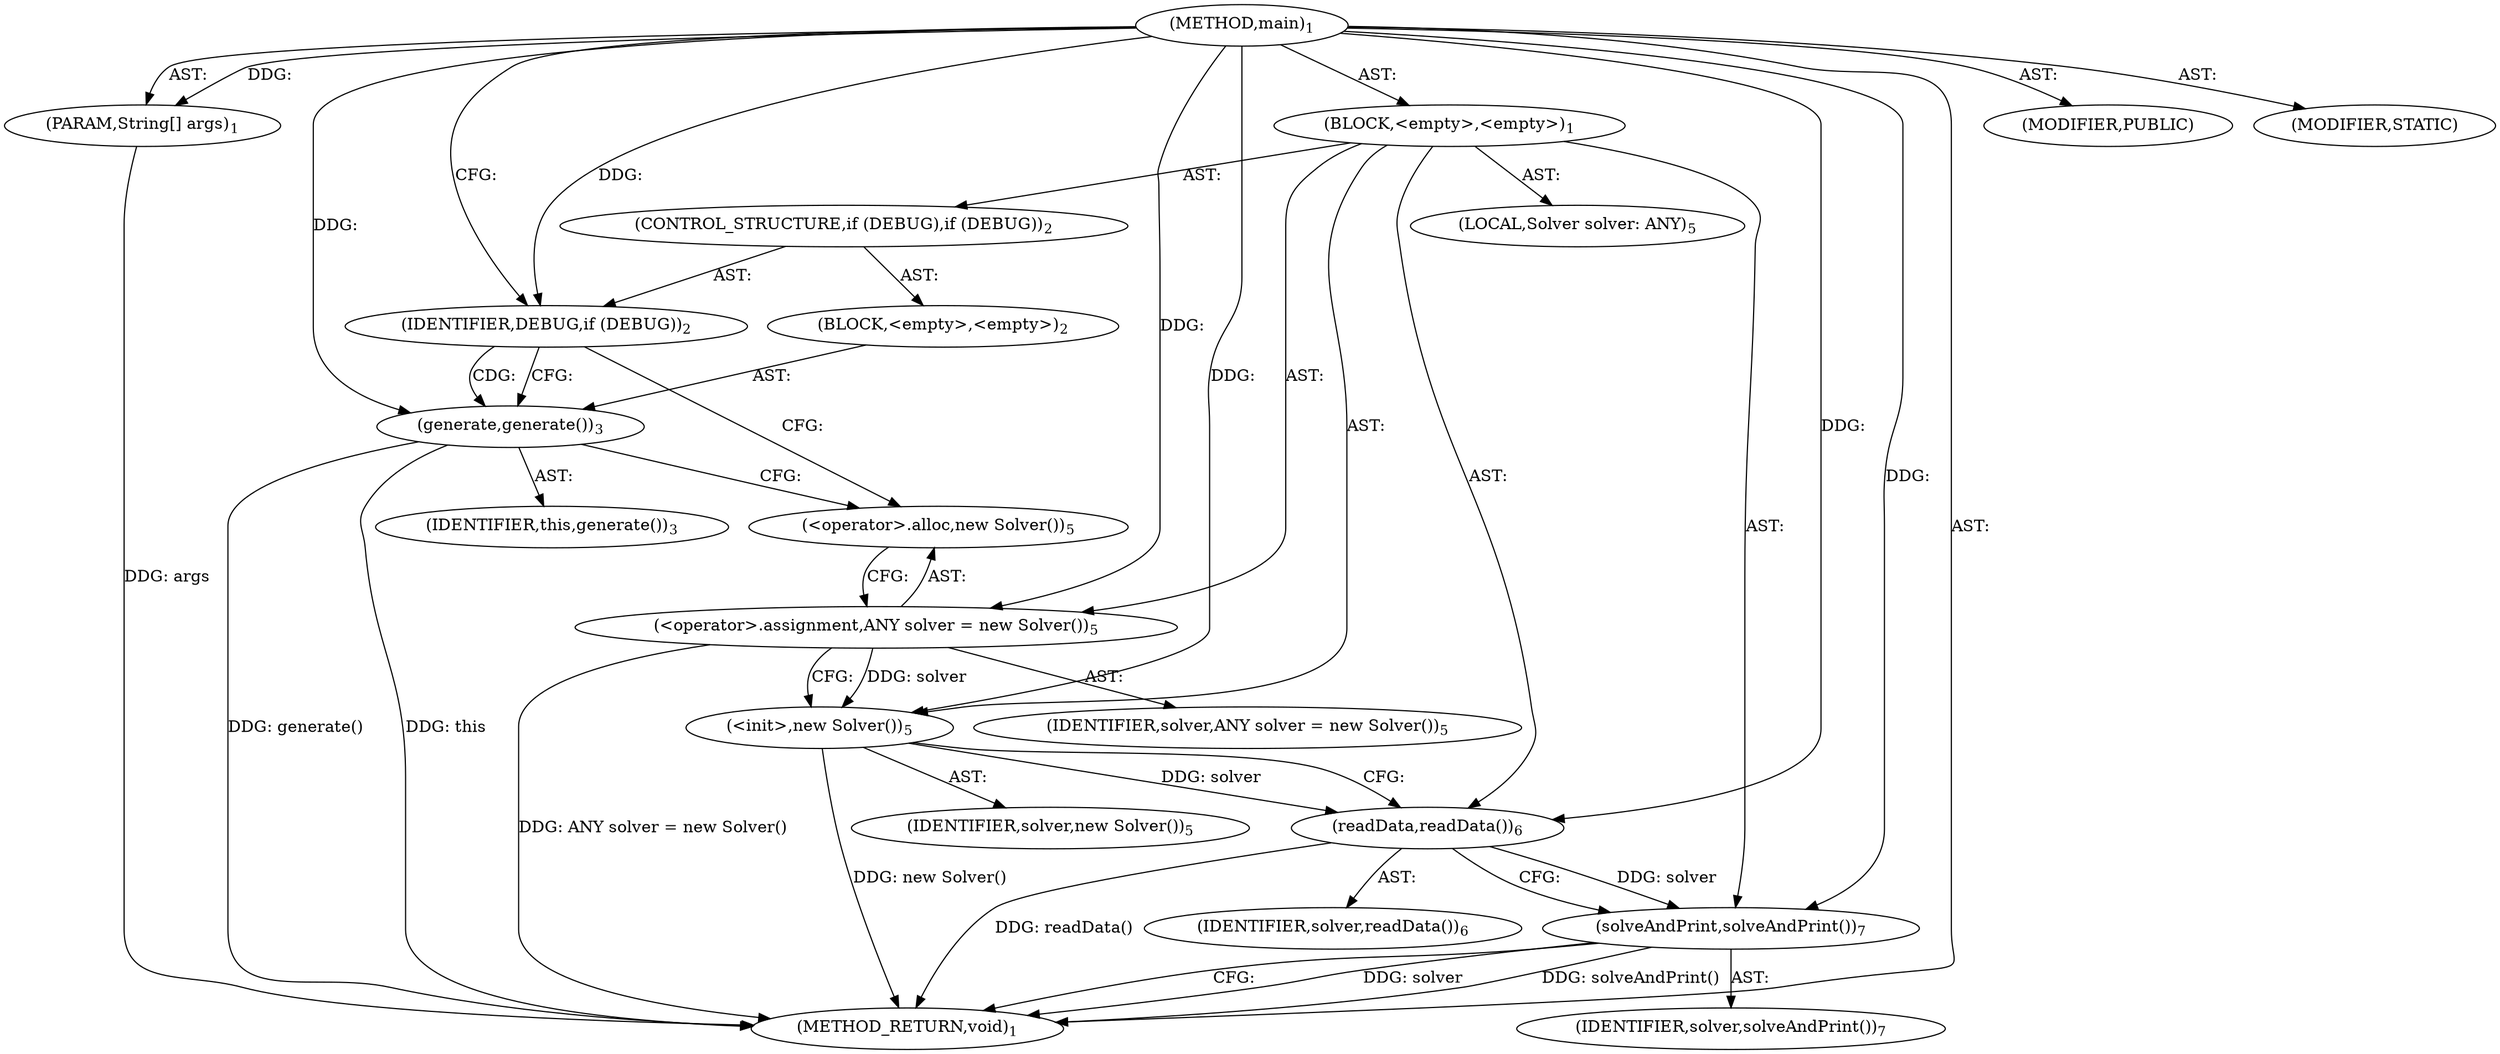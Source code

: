 digraph "main" {  
"19" [label = <(METHOD,main)<SUB>1</SUB>> ]
"20" [label = <(PARAM,String[] args)<SUB>1</SUB>> ]
"21" [label = <(BLOCK,&lt;empty&gt;,&lt;empty&gt;)<SUB>1</SUB>> ]
"22" [label = <(CONTROL_STRUCTURE,if (DEBUG),if (DEBUG))<SUB>2</SUB>> ]
"23" [label = <(IDENTIFIER,DEBUG,if (DEBUG))<SUB>2</SUB>> ]
"24" [label = <(BLOCK,&lt;empty&gt;,&lt;empty&gt;)<SUB>2</SUB>> ]
"25" [label = <(generate,generate())<SUB>3</SUB>> ]
"26" [label = <(IDENTIFIER,this,generate())<SUB>3</SUB>> ]
"4" [label = <(LOCAL,Solver solver: ANY)<SUB>5</SUB>> ]
"27" [label = <(&lt;operator&gt;.assignment,ANY solver = new Solver())<SUB>5</SUB>> ]
"28" [label = <(IDENTIFIER,solver,ANY solver = new Solver())<SUB>5</SUB>> ]
"29" [label = <(&lt;operator&gt;.alloc,new Solver())<SUB>5</SUB>> ]
"30" [label = <(&lt;init&gt;,new Solver())<SUB>5</SUB>> ]
"3" [label = <(IDENTIFIER,solver,new Solver())<SUB>5</SUB>> ]
"31" [label = <(readData,readData())<SUB>6</SUB>> ]
"32" [label = <(IDENTIFIER,solver,readData())<SUB>6</SUB>> ]
"33" [label = <(solveAndPrint,solveAndPrint())<SUB>7</SUB>> ]
"34" [label = <(IDENTIFIER,solver,solveAndPrint())<SUB>7</SUB>> ]
"35" [label = <(MODIFIER,PUBLIC)> ]
"36" [label = <(MODIFIER,STATIC)> ]
"37" [label = <(METHOD_RETURN,void)<SUB>1</SUB>> ]
  "19" -> "20"  [ label = "AST: "] 
  "19" -> "21"  [ label = "AST: "] 
  "19" -> "35"  [ label = "AST: "] 
  "19" -> "36"  [ label = "AST: "] 
  "19" -> "37"  [ label = "AST: "] 
  "21" -> "22"  [ label = "AST: "] 
  "21" -> "4"  [ label = "AST: "] 
  "21" -> "27"  [ label = "AST: "] 
  "21" -> "30"  [ label = "AST: "] 
  "21" -> "31"  [ label = "AST: "] 
  "21" -> "33"  [ label = "AST: "] 
  "22" -> "23"  [ label = "AST: "] 
  "22" -> "24"  [ label = "AST: "] 
  "24" -> "25"  [ label = "AST: "] 
  "25" -> "26"  [ label = "AST: "] 
  "27" -> "28"  [ label = "AST: "] 
  "27" -> "29"  [ label = "AST: "] 
  "30" -> "3"  [ label = "AST: "] 
  "31" -> "32"  [ label = "AST: "] 
  "33" -> "34"  [ label = "AST: "] 
  "27" -> "30"  [ label = "CFG: "] 
  "30" -> "31"  [ label = "CFG: "] 
  "31" -> "33"  [ label = "CFG: "] 
  "33" -> "37"  [ label = "CFG: "] 
  "23" -> "25"  [ label = "CFG: "] 
  "23" -> "29"  [ label = "CFG: "] 
  "29" -> "27"  [ label = "CFG: "] 
  "25" -> "29"  [ label = "CFG: "] 
  "19" -> "23"  [ label = "CFG: "] 
  "20" -> "37"  [ label = "DDG: args"] 
  "25" -> "37"  [ label = "DDG: generate()"] 
  "27" -> "37"  [ label = "DDG: ANY solver = new Solver()"] 
  "30" -> "37"  [ label = "DDG: new Solver()"] 
  "31" -> "37"  [ label = "DDG: readData()"] 
  "33" -> "37"  [ label = "DDG: solver"] 
  "33" -> "37"  [ label = "DDG: solveAndPrint()"] 
  "25" -> "37"  [ label = "DDG: this"] 
  "19" -> "20"  [ label = "DDG: "] 
  "19" -> "27"  [ label = "DDG: "] 
  "19" -> "23"  [ label = "DDG: "] 
  "27" -> "30"  [ label = "DDG: solver"] 
  "19" -> "30"  [ label = "DDG: "] 
  "30" -> "31"  [ label = "DDG: solver"] 
  "19" -> "31"  [ label = "DDG: "] 
  "31" -> "33"  [ label = "DDG: solver"] 
  "19" -> "33"  [ label = "DDG: "] 
  "19" -> "25"  [ label = "DDG: "] 
  "23" -> "25"  [ label = "CDG: "] 
}
